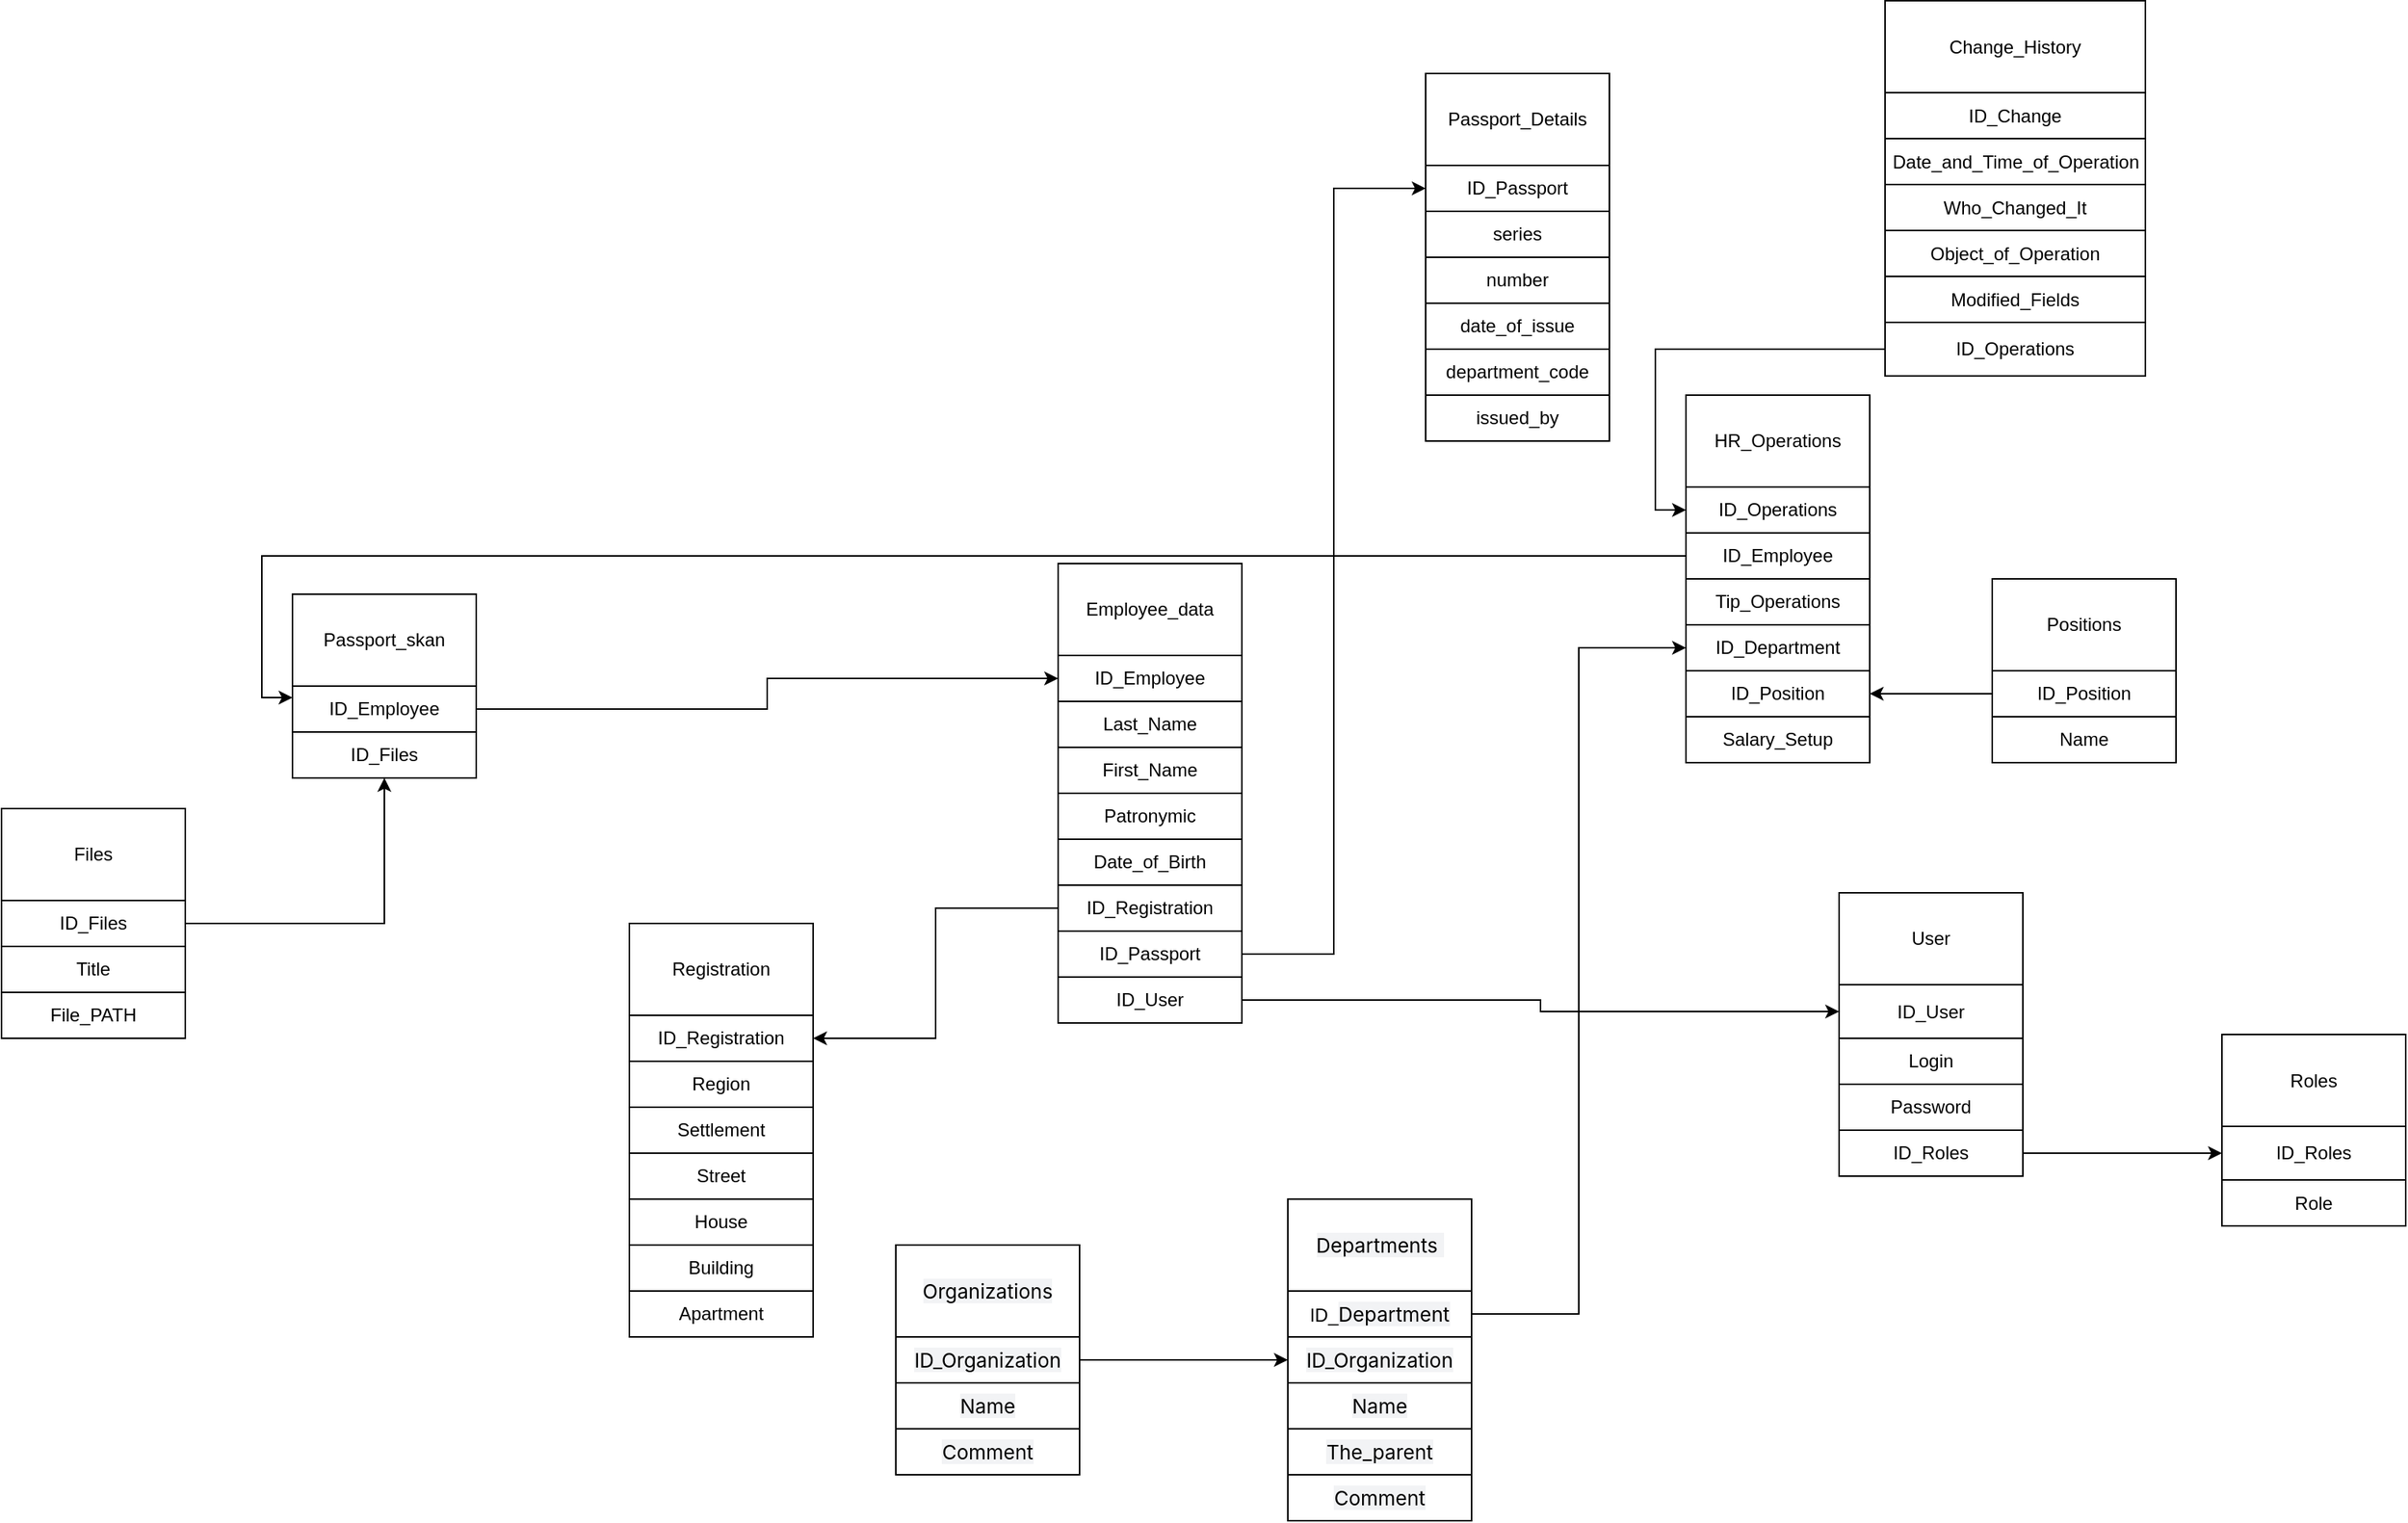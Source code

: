 <mxfile version="24.8.3">
  <diagram name="Страница — 1" id="NACyyhNyBP_dQOALniWT">
    <mxGraphModel dx="2876" dy="2253" grid="1" gridSize="10" guides="1" tooltips="1" connect="1" arrows="1" fold="1" page="1" pageScale="1" pageWidth="827" pageHeight="1169" math="0" shadow="0">
      <root>
        <object label="" id="0">
          <mxCell />
        </object>
        <mxCell id="1" parent="0" />
        <mxCell id="ukiX_DLCDr62V89YQX7C-34" value="" style="rounded=0;whiteSpace=wrap;html=1;" vertex="1" parent="1">
          <mxGeometry x="670" y="775" width="120" height="130" as="geometry" />
        </mxCell>
        <mxCell id="ukiX_DLCDr62V89YQX7C-35" value="&lt;span style=&quot;font-family: &amp;quot;YS Text&amp;quot;, -apple-system, BlinkMacSystemFont, Arial, Helvetica, sans-serif; font-size: 13px; text-align: start; white-space-collapse: preserve; background-color: rgba(7, 28, 71, 0.05);&quot;&gt;Departments &lt;/span&gt;" style="rounded=0;whiteSpace=wrap;html=1;" vertex="1" parent="1">
          <mxGeometry x="670" y="755" width="120" height="60" as="geometry" />
        </mxCell>
        <mxCell id="ukiX_DLCDr62V89YQX7C-36" value="&lt;span style=&quot;font-family: &amp;quot;YS Text&amp;quot;, -apple-system, BlinkMacSystemFont, Arial, Helvetica, sans-serif; font-size: 13px; text-align: left; white-space-collapse: preserve; background-color: rgba(7, 28, 71, 0.05);&quot;&gt;ID_Organization&lt;/span&gt;" style="rounded=0;whiteSpace=wrap;html=1;" vertex="1" parent="1">
          <mxGeometry x="670" y="845" width="120" height="30" as="geometry" />
        </mxCell>
        <mxCell id="ukiX_DLCDr62V89YQX7C-38" value="&lt;span style=&quot;font-family: &amp;quot;YS Text&amp;quot;, -apple-system, BlinkMacSystemFont, Arial, Helvetica, sans-serif; font-size: 13px; text-align: left; white-space-collapse: preserve; background-color: rgba(7, 28, 71, 0.05);&quot;&gt;Name&lt;/span&gt;" style="rounded=0;whiteSpace=wrap;html=1;" vertex="1" parent="1">
          <mxGeometry x="670" y="875" width="120" height="30" as="geometry" />
        </mxCell>
        <mxCell id="ukiX_DLCDr62V89YQX7C-39" value="&lt;span style=&quot;font-family: &amp;quot;YS Text&amp;quot;, -apple-system, BlinkMacSystemFont, Arial, Helvetica, sans-serif; font-size: 13px; text-align: left; white-space-collapse: preserve; background-color: rgba(7, 28, 71, 0.05);&quot;&gt;The_parent&lt;/span&gt;" style="rounded=0;whiteSpace=wrap;html=1;" vertex="1" parent="1">
          <mxGeometry x="670" y="905" width="120" height="30" as="geometry" />
        </mxCell>
        <mxCell id="ukiX_DLCDr62V89YQX7C-42" value="&lt;span style=&quot;font-family: &amp;quot;YS Text&amp;quot;, -apple-system, BlinkMacSystemFont, Arial, Helvetica, sans-serif; font-size: 13px; text-align: left; white-space-collapse: preserve; background-color: rgba(7, 28, 71, 0.05);&quot;&gt;Comment&lt;/span&gt;" style="rounded=0;whiteSpace=wrap;html=1;" vertex="1" parent="1">
          <mxGeometry x="670" y="935" width="120" height="30" as="geometry" />
        </mxCell>
        <mxCell id="ukiX_DLCDr62V89YQX7C-43" value="&#xa;&lt;span style=&quot;color: rgb(0, 0, 0); font-family: &amp;quot;YS Text&amp;quot;, -apple-system, BlinkMacSystemFont, Arial, Helvetica, sans-serif; font-size: 13px; font-style: normal; font-variant-ligatures: normal; font-variant-caps: normal; font-weight: 400; letter-spacing: normal; orphans: 2; text-align: left; text-indent: 0px; text-transform: none; widows: 2; word-spacing: 0px; -webkit-text-stroke-width: 0px; white-space: pre-wrap; background-color: rgba(7, 28, 71, 0.05); text-decoration-thickness: initial; text-decoration-style: initial; text-decoration-color: initial; display: inline !important; float: none;&quot;&gt;Comment&lt;/span&gt;&#xa;&#xa;" style="rounded=0;whiteSpace=wrap;html=1;" vertex="1" parent="1">
          <mxGeometry x="414" y="815" width="120" height="30" as="geometry" />
        </mxCell>
        <mxCell id="ukiX_DLCDr62V89YQX7C-44" value="&lt;span style=&quot;font-family: &amp;quot;YS Text&amp;quot;, -apple-system, BlinkMacSystemFont, Arial, Helvetica, sans-serif; font-size: 13px; text-align: start; white-space-collapse: preserve; background-color: rgba(7, 28, 71, 0.05);&quot;&gt;Organizations&lt;/span&gt;" style="rounded=0;whiteSpace=wrap;html=1;" vertex="1" parent="1">
          <mxGeometry x="414" y="785" width="120" height="60" as="geometry" />
        </mxCell>
        <mxCell id="ukiX_DLCDr62V89YQX7C-45" value="&lt;span style=&quot;font-family: &amp;quot;YS Text&amp;quot;, -apple-system, BlinkMacSystemFont, Arial, Helvetica, sans-serif; font-size: 13px; text-align: left; white-space-collapse: preserve; background-color: rgba(7, 28, 71, 0.05);&quot;&gt;Name&lt;/span&gt;" style="rounded=0;whiteSpace=wrap;html=1;" vertex="1" parent="1">
          <mxGeometry x="414" y="875" width="120" height="30" as="geometry" />
        </mxCell>
        <mxCell id="ukiX_DLCDr62V89YQX7C-48" value="&lt;span style=&quot;font-family: &amp;quot;YS Text&amp;quot;, -apple-system, BlinkMacSystemFont, Arial, Helvetica, sans-serif; font-size: 13px; text-align: left; white-space-collapse: preserve; background-color: rgba(7, 28, 71, 0.05);&quot;&gt;Comment&lt;/span&gt;" style="rounded=0;whiteSpace=wrap;html=1;" vertex="1" parent="1">
          <mxGeometry x="414" y="905" width="120" height="30" as="geometry" />
        </mxCell>
        <mxCell id="ukiX_DLCDr62V89YQX7C-124" style="edgeStyle=orthogonalEdgeStyle;rounded=0;orthogonalLoop=1;jettySize=auto;html=1;entryX=0;entryY=0.5;entryDx=0;entryDy=0;" edge="1" parent="1" source="ukiX_DLCDr62V89YQX7C-56" target="ukiX_DLCDr62V89YQX7C-36">
          <mxGeometry relative="1" as="geometry" />
        </mxCell>
        <mxCell id="ukiX_DLCDr62V89YQX7C-56" value="&lt;div style=&quot;text-align: left;&quot;&gt;&lt;font face=&quot;YS Text, -apple-system, BlinkMacSystemFont, Arial, Helvetica, sans-serif&quot;&gt;&lt;span style=&quot;font-size: 13px; white-space-collapse: preserve; background-color: rgba(7, 28, 71, 0.05);&quot;&gt;ID_&lt;/span&gt;&lt;/font&gt;&lt;span style=&quot;background-color: rgba(7, 28, 71, 0.05); font-family: &amp;quot;YS Text&amp;quot;, -apple-system, BlinkMacSystemFont, Arial, Helvetica, sans-serif; font-size: 13px; white-space-collapse: preserve;&quot;&gt;Organization&lt;/span&gt;&lt;/div&gt;" style="rounded=0;whiteSpace=wrap;html=1;" vertex="1" parent="1">
          <mxGeometry x="414" y="845" width="120" height="30" as="geometry" />
        </mxCell>
        <mxCell id="ukiX_DLCDr62V89YQX7C-118" style="edgeStyle=orthogonalEdgeStyle;rounded=0;orthogonalLoop=1;jettySize=auto;html=1;entryX=0;entryY=0.5;entryDx=0;entryDy=0;" edge="1" parent="1" source="ukiX_DLCDr62V89YQX7C-57" target="ukiX_DLCDr62V89YQX7C-96">
          <mxGeometry relative="1" as="geometry" />
        </mxCell>
        <mxCell id="ukiX_DLCDr62V89YQX7C-57" value="ID_&lt;span style=&quot;font-family: &amp;quot;YS Text&amp;quot;, -apple-system, BlinkMacSystemFont, Arial, Helvetica, sans-serif; font-size: 13px; text-align: left; white-space-collapse: preserve; background-color: rgba(7, 28, 71, 0.05);&quot;&gt;Department&lt;/span&gt;" style="rounded=0;whiteSpace=wrap;html=1;" vertex="1" parent="1">
          <mxGeometry x="670" y="815" width="120" height="30" as="geometry" />
        </mxCell>
        <mxCell id="ukiX_DLCDr62V89YQX7C-58" value="Positions" style="rounded=0;whiteSpace=wrap;html=1;" vertex="1" parent="1">
          <mxGeometry x="1130" y="350" width="120" height="60" as="geometry" />
        </mxCell>
        <mxCell id="ukiX_DLCDr62V89YQX7C-127" style="edgeStyle=orthogonalEdgeStyle;rounded=0;orthogonalLoop=1;jettySize=auto;html=1;entryX=1;entryY=0.5;entryDx=0;entryDy=0;" edge="1" parent="1" source="ukiX_DLCDr62V89YQX7C-59" target="ukiX_DLCDr62V89YQX7C-97">
          <mxGeometry relative="1" as="geometry" />
        </mxCell>
        <mxCell id="ukiX_DLCDr62V89YQX7C-59" value="ID_Position" style="rounded=0;whiteSpace=wrap;html=1;" vertex="1" parent="1">
          <mxGeometry x="1130" y="410" width="120" height="30" as="geometry" />
        </mxCell>
        <mxCell id="ukiX_DLCDr62V89YQX7C-60" value="Name" style="rounded=0;whiteSpace=wrap;html=1;" vertex="1" parent="1">
          <mxGeometry x="1130" y="440" width="120" height="30" as="geometry" />
        </mxCell>
        <mxCell id="ukiX_DLCDr62V89YQX7C-61" value="Employee_data" style="rounded=0;whiteSpace=wrap;html=1;" vertex="1" parent="1">
          <mxGeometry x="520" y="340" width="120" height="60" as="geometry" />
        </mxCell>
        <mxCell id="ukiX_DLCDr62V89YQX7C-62" value="Last_Name" style="rounded=0;whiteSpace=wrap;html=1;" vertex="1" parent="1">
          <mxGeometry x="520" y="430" width="120" height="30" as="geometry" />
        </mxCell>
        <mxCell id="ukiX_DLCDr62V89YQX7C-63" value="First_Name" style="rounded=0;whiteSpace=wrap;html=1;" vertex="1" parent="1">
          <mxGeometry x="520" y="460" width="120" height="30" as="geometry" />
        </mxCell>
        <mxCell id="ukiX_DLCDr62V89YQX7C-64" value="Patronymic" style="rounded=0;whiteSpace=wrap;html=1;" vertex="1" parent="1">
          <mxGeometry x="520" y="490" width="120" height="30" as="geometry" />
        </mxCell>
        <mxCell id="ukiX_DLCDr62V89YQX7C-65" value="Date_of_Birth" style="rounded=0;whiteSpace=wrap;html=1;" vertex="1" parent="1">
          <mxGeometry x="520" y="520" width="120" height="30" as="geometry" />
        </mxCell>
        <mxCell id="ukiX_DLCDr62V89YQX7C-70" value="Passport_Details" style="rounded=0;whiteSpace=wrap;html=1;" vertex="1" parent="1">
          <mxGeometry x="760" y="20" width="120" height="60" as="geometry" />
        </mxCell>
        <mxCell id="ukiX_DLCDr62V89YQX7C-71" value="series" style="rounded=0;whiteSpace=wrap;html=1;" vertex="1" parent="1">
          <mxGeometry x="760" y="110" width="120" height="30" as="geometry" />
        </mxCell>
        <mxCell id="ukiX_DLCDr62V89YQX7C-72" value="number" style="rounded=0;whiteSpace=wrap;html=1;" vertex="1" parent="1">
          <mxGeometry x="760" y="140" width="120" height="30" as="geometry" />
        </mxCell>
        <mxCell id="ukiX_DLCDr62V89YQX7C-73" value="date_of_issue" style="rounded=0;whiteSpace=wrap;html=1;" vertex="1" parent="1">
          <mxGeometry x="760" y="170" width="120" height="30" as="geometry" />
        </mxCell>
        <mxCell id="ukiX_DLCDr62V89YQX7C-74" value="issued_by" style="rounded=0;whiteSpace=wrap;html=1;" vertex="1" parent="1">
          <mxGeometry x="760" y="230" width="120" height="30" as="geometry" />
        </mxCell>
        <mxCell id="ukiX_DLCDr62V89YQX7C-75" value="department_code" style="rounded=0;whiteSpace=wrap;html=1;" vertex="1" parent="1">
          <mxGeometry x="760" y="200" width="120" height="30" as="geometry" />
        </mxCell>
        <mxCell id="ukiX_DLCDr62V89YQX7C-76" value="ID_Passport" style="rounded=0;whiteSpace=wrap;html=1;" vertex="1" parent="1">
          <mxGeometry x="760" y="80" width="120" height="30" as="geometry" />
        </mxCell>
        <mxCell id="ukiX_DLCDr62V89YQX7C-78" value="ID_Employee" style="rounded=0;whiteSpace=wrap;html=1;" vertex="1" parent="1">
          <mxGeometry x="520" y="400" width="120" height="30" as="geometry" />
        </mxCell>
        <mxCell id="ukiX_DLCDr62V89YQX7C-79" value="Registration" style="rounded=0;whiteSpace=wrap;html=1;" vertex="1" parent="1">
          <mxGeometry x="240" y="575" width="120" height="60" as="geometry" />
        </mxCell>
        <mxCell id="ukiX_DLCDr62V89YQX7C-80" value="Region" style="rounded=0;whiteSpace=wrap;html=1;" vertex="1" parent="1">
          <mxGeometry x="240" y="665" width="120" height="30" as="geometry" />
        </mxCell>
        <mxCell id="ukiX_DLCDr62V89YQX7C-81" value="Settlement" style="rounded=0;whiteSpace=wrap;html=1;" vertex="1" parent="1">
          <mxGeometry x="240" y="695" width="120" height="30" as="geometry" />
        </mxCell>
        <mxCell id="ukiX_DLCDr62V89YQX7C-82" value="Street" style="rounded=0;whiteSpace=wrap;html=1;" vertex="1" parent="1">
          <mxGeometry x="240" y="725" width="120" height="30" as="geometry" />
        </mxCell>
        <mxCell id="ukiX_DLCDr62V89YQX7C-83" value="House" style="rounded=0;whiteSpace=wrap;html=1;" vertex="1" parent="1">
          <mxGeometry x="240" y="755" width="120" height="30" as="geometry" />
        </mxCell>
        <mxCell id="ukiX_DLCDr62V89YQX7C-84" value="Building" style="rounded=0;whiteSpace=wrap;html=1;" vertex="1" parent="1">
          <mxGeometry x="240" y="785" width="120" height="30" as="geometry" />
        </mxCell>
        <mxCell id="ukiX_DLCDr62V89YQX7C-85" value="Apartment" style="rounded=0;whiteSpace=wrap;html=1;" vertex="1" parent="1">
          <mxGeometry x="240" y="815" width="120" height="30" as="geometry" />
        </mxCell>
        <mxCell id="ukiX_DLCDr62V89YQX7C-113" style="edgeStyle=orthogonalEdgeStyle;rounded=0;orthogonalLoop=1;jettySize=auto;html=1;" edge="1" parent="1" source="ukiX_DLCDr62V89YQX7C-87" target="ukiX_DLCDr62V89YQX7C-110">
          <mxGeometry relative="1" as="geometry" />
        </mxCell>
        <mxCell id="ukiX_DLCDr62V89YQX7C-87" value="ID_Files" style="rounded=0;whiteSpace=wrap;html=1;" vertex="1" parent="1">
          <mxGeometry x="-170" y="560" width="120" height="30" as="geometry" />
        </mxCell>
        <mxCell id="ukiX_DLCDr62V89YQX7C-88" value="Title" style="rounded=0;whiteSpace=wrap;html=1;" vertex="1" parent="1">
          <mxGeometry x="-170" y="590" width="120" height="30" as="geometry" />
        </mxCell>
        <mxCell id="ukiX_DLCDr62V89YQX7C-89" value="ID_Registration" style="rounded=0;whiteSpace=wrap;html=1;" vertex="1" parent="1">
          <mxGeometry x="240" y="635" width="120" height="30" as="geometry" />
        </mxCell>
        <mxCell id="ukiX_DLCDr62V89YQX7C-90" value="Files" style="rounded=0;whiteSpace=wrap;html=1;" vertex="1" parent="1">
          <mxGeometry x="-170" y="500" width="120" height="60" as="geometry" />
        </mxCell>
        <mxCell id="ukiX_DLCDr62V89YQX7C-91" value="File_PATH" style="rounded=0;whiteSpace=wrap;html=1;" vertex="1" parent="1">
          <mxGeometry x="-170" y="620" width="120" height="30" as="geometry" />
        </mxCell>
        <mxCell id="ukiX_DLCDr62V89YQX7C-92" value="HR_Operations" style="rounded=0;whiteSpace=wrap;html=1;" vertex="1" parent="1">
          <mxGeometry x="930" y="230" width="120" height="60" as="geometry" />
        </mxCell>
        <mxCell id="ukiX_DLCDr62V89YQX7C-93" value="ID_Operations" style="rounded=0;whiteSpace=wrap;html=1;" vertex="1" parent="1">
          <mxGeometry x="930" y="290" width="120" height="30" as="geometry" />
        </mxCell>
        <mxCell id="ukiX_DLCDr62V89YQX7C-129" style="edgeStyle=orthogonalEdgeStyle;rounded=0;orthogonalLoop=1;jettySize=auto;html=1;entryX=0;entryY=0.25;entryDx=0;entryDy=0;" edge="1" parent="1" source="ukiX_DLCDr62V89YQX7C-94" target="ukiX_DLCDr62V89YQX7C-109">
          <mxGeometry relative="1" as="geometry" />
        </mxCell>
        <mxCell id="ukiX_DLCDr62V89YQX7C-94" value="ID_Employee" style="rounded=0;whiteSpace=wrap;html=1;" vertex="1" parent="1">
          <mxGeometry x="930" y="320" width="120" height="30" as="geometry" />
        </mxCell>
        <mxCell id="ukiX_DLCDr62V89YQX7C-95" value="Tip_Operations" style="rounded=0;whiteSpace=wrap;html=1;" vertex="1" parent="1">
          <mxGeometry x="930" y="350" width="120" height="30" as="geometry" />
        </mxCell>
        <mxCell id="ukiX_DLCDr62V89YQX7C-96" value="ID_Department" style="rounded=0;whiteSpace=wrap;html=1;" vertex="1" parent="1">
          <mxGeometry x="930" y="380" width="120" height="30" as="geometry" />
        </mxCell>
        <mxCell id="ukiX_DLCDr62V89YQX7C-97" value="ID_Position" style="rounded=0;whiteSpace=wrap;html=1;" vertex="1" parent="1">
          <mxGeometry x="930" y="410" width="120" height="30" as="geometry" />
        </mxCell>
        <mxCell id="ukiX_DLCDr62V89YQX7C-98" value="Salary_Setup" style="rounded=0;whiteSpace=wrap;html=1;" vertex="1" parent="1">
          <mxGeometry x="930" y="440" width="120" height="30" as="geometry" />
        </mxCell>
        <mxCell id="ukiX_DLCDr62V89YQX7C-100" value="Change_History" style="rounded=0;whiteSpace=wrap;html=1;" vertex="1" parent="1">
          <mxGeometry x="1060" y="-27.5" width="170" height="60" as="geometry" />
        </mxCell>
        <mxCell id="ukiX_DLCDr62V89YQX7C-101" value="Date_and_Time_of_Operation" style="rounded=0;html=1;" vertex="1" parent="1">
          <mxGeometry x="1060" y="62.5" width="170" height="30" as="geometry" />
        </mxCell>
        <mxCell id="ukiX_DLCDr62V89YQX7C-102" value="Who_Changed_It" style="rounded=0;whiteSpace=wrap;html=1;" vertex="1" parent="1">
          <mxGeometry x="1060" y="92.5" width="170" height="30" as="geometry" />
        </mxCell>
        <mxCell id="ukiX_DLCDr62V89YQX7C-103" value="Object_of_Operation" style="rounded=0;whiteSpace=wrap;html=1;" vertex="1" parent="1">
          <mxGeometry x="1060" y="122.5" width="170" height="30" as="geometry" />
        </mxCell>
        <mxCell id="ukiX_DLCDr62V89YQX7C-104" value="Modified_Fields" style="rounded=0;whiteSpace=wrap;html=1;" vertex="1" parent="1">
          <mxGeometry x="1060" y="152.5" width="170" height="30" as="geometry" />
        </mxCell>
        <mxCell id="ukiX_DLCDr62V89YQX7C-107" value="ID_Change" style="rounded=0;whiteSpace=wrap;html=1;" vertex="1" parent="1">
          <mxGeometry x="1060" y="32.5" width="170" height="30" as="geometry" />
        </mxCell>
        <mxCell id="ukiX_DLCDr62V89YQX7C-108" value="Passport_skan" style="rounded=0;whiteSpace=wrap;html=1;" vertex="1" parent="1">
          <mxGeometry x="20" y="360" width="120" height="60" as="geometry" />
        </mxCell>
        <mxCell id="ukiX_DLCDr62V89YQX7C-123" style="edgeStyle=orthogonalEdgeStyle;rounded=0;orthogonalLoop=1;jettySize=auto;html=1;entryX=0;entryY=0.5;entryDx=0;entryDy=0;" edge="1" parent="1" source="ukiX_DLCDr62V89YQX7C-109" target="ukiX_DLCDr62V89YQX7C-78">
          <mxGeometry relative="1" as="geometry" />
        </mxCell>
        <mxCell id="ukiX_DLCDr62V89YQX7C-109" value="ID_Employee" style="rounded=0;whiteSpace=wrap;html=1;" vertex="1" parent="1">
          <mxGeometry x="20" y="420" width="120" height="30" as="geometry" />
        </mxCell>
        <mxCell id="ukiX_DLCDr62V89YQX7C-110" value="ID_Files" style="rounded=0;whiteSpace=wrap;html=1;" vertex="1" parent="1">
          <mxGeometry x="20" y="450" width="120" height="30" as="geometry" />
        </mxCell>
        <mxCell id="ukiX_DLCDr62V89YQX7C-122" style="edgeStyle=orthogonalEdgeStyle;rounded=0;orthogonalLoop=1;jettySize=auto;html=1;entryX=1;entryY=0.5;entryDx=0;entryDy=0;" edge="1" parent="1" source="ukiX_DLCDr62V89YQX7C-119" target="ukiX_DLCDr62V89YQX7C-89">
          <mxGeometry relative="1" as="geometry" />
        </mxCell>
        <mxCell id="ukiX_DLCDr62V89YQX7C-119" value="ID_Registration" style="rounded=0;whiteSpace=wrap;html=1;" vertex="1" parent="1">
          <mxGeometry x="520" y="550" width="120" height="30" as="geometry" />
        </mxCell>
        <mxCell id="ukiX_DLCDr62V89YQX7C-128" style="edgeStyle=orthogonalEdgeStyle;rounded=0;orthogonalLoop=1;jettySize=auto;html=1;entryX=0;entryY=0.5;entryDx=0;entryDy=0;" edge="1" parent="1" source="ukiX_DLCDr62V89YQX7C-120" target="ukiX_DLCDr62V89YQX7C-76">
          <mxGeometry relative="1" as="geometry" />
        </mxCell>
        <mxCell id="ukiX_DLCDr62V89YQX7C-120" value="ID_Passport" style="rounded=0;whiteSpace=wrap;html=1;" vertex="1" parent="1">
          <mxGeometry x="520" y="580" width="120" height="30" as="geometry" />
        </mxCell>
        <mxCell id="ukiX_DLCDr62V89YQX7C-126" style="edgeStyle=orthogonalEdgeStyle;rounded=0;orthogonalLoop=1;jettySize=auto;html=1;entryX=0;entryY=0.5;entryDx=0;entryDy=0;" edge="1" parent="1" source="ukiX_DLCDr62V89YQX7C-125" target="ukiX_DLCDr62V89YQX7C-93">
          <mxGeometry relative="1" as="geometry" />
        </mxCell>
        <mxCell id="ukiX_DLCDr62V89YQX7C-125" value="ID_Operations" style="rounded=0;whiteSpace=wrap;html=1;" vertex="1" parent="1">
          <mxGeometry x="1060" y="182.5" width="170" height="35" as="geometry" />
        </mxCell>
        <mxCell id="ukiX_DLCDr62V89YQX7C-141" style="edgeStyle=orthogonalEdgeStyle;rounded=0;orthogonalLoop=1;jettySize=auto;html=1;" edge="1" parent="1" source="ukiX_DLCDr62V89YQX7C-130" target="ukiX_DLCDr62V89YQX7C-132">
          <mxGeometry relative="1" as="geometry" />
        </mxCell>
        <mxCell id="ukiX_DLCDr62V89YQX7C-130" value="ID_User" style="rounded=0;whiteSpace=wrap;html=1;" vertex="1" parent="1">
          <mxGeometry x="520" y="610" width="120" height="30" as="geometry" />
        </mxCell>
        <mxCell id="ukiX_DLCDr62V89YQX7C-131" value="User" style="rounded=0;whiteSpace=wrap;html=1;" vertex="1" parent="1">
          <mxGeometry x="1030" y="555" width="120" height="60" as="geometry" />
        </mxCell>
        <mxCell id="ukiX_DLCDr62V89YQX7C-132" value="ID_User" style="rounded=0;whiteSpace=wrap;html=1;" vertex="1" parent="1">
          <mxGeometry x="1030" y="615" width="120" height="35" as="geometry" />
        </mxCell>
        <mxCell id="ukiX_DLCDr62V89YQX7C-133" value="Login" style="rounded=0;whiteSpace=wrap;html=1;" vertex="1" parent="1">
          <mxGeometry x="1030" y="650" width="120" height="30" as="geometry" />
        </mxCell>
        <mxCell id="ukiX_DLCDr62V89YQX7C-134" value="Password" style="rounded=0;whiteSpace=wrap;html=1;" vertex="1" parent="1">
          <mxGeometry x="1030" y="680" width="120" height="30" as="geometry" />
        </mxCell>
        <mxCell id="ukiX_DLCDr62V89YQX7C-135" value="&lt;div style=&quot;text-align: start;&quot;&gt;Roles&lt;/div&gt;" style="rounded=0;whiteSpace=wrap;html=1;" vertex="1" parent="1">
          <mxGeometry x="1280" y="647.5" width="120" height="60" as="geometry" />
        </mxCell>
        <mxCell id="ukiX_DLCDr62V89YQX7C-136" value="ID_&lt;span style=&quot;text-align: start;&quot;&gt;Roles&lt;/span&gt;" style="rounded=0;whiteSpace=wrap;html=1;" vertex="1" parent="1">
          <mxGeometry x="1280" y="707.5" width="120" height="35" as="geometry" />
        </mxCell>
        <mxCell id="ukiX_DLCDr62V89YQX7C-137" value="Role" style="rounded=0;whiteSpace=wrap;html=1;" vertex="1" parent="1">
          <mxGeometry x="1280" y="742.5" width="120" height="30" as="geometry" />
        </mxCell>
        <mxCell id="ukiX_DLCDr62V89YQX7C-143" style="edgeStyle=orthogonalEdgeStyle;rounded=0;orthogonalLoop=1;jettySize=auto;html=1;entryX=0;entryY=0.5;entryDx=0;entryDy=0;" edge="1" parent="1" source="ukiX_DLCDr62V89YQX7C-142" target="ukiX_DLCDr62V89YQX7C-136">
          <mxGeometry relative="1" as="geometry" />
        </mxCell>
        <mxCell id="ukiX_DLCDr62V89YQX7C-142" value="ID_&lt;span style=&quot;text-align: start;&quot;&gt;Roles&lt;/span&gt;" style="rounded=0;whiteSpace=wrap;html=1;" vertex="1" parent="1">
          <mxGeometry x="1030" y="710" width="120" height="30" as="geometry" />
        </mxCell>
      </root>
    </mxGraphModel>
  </diagram>
</mxfile>
